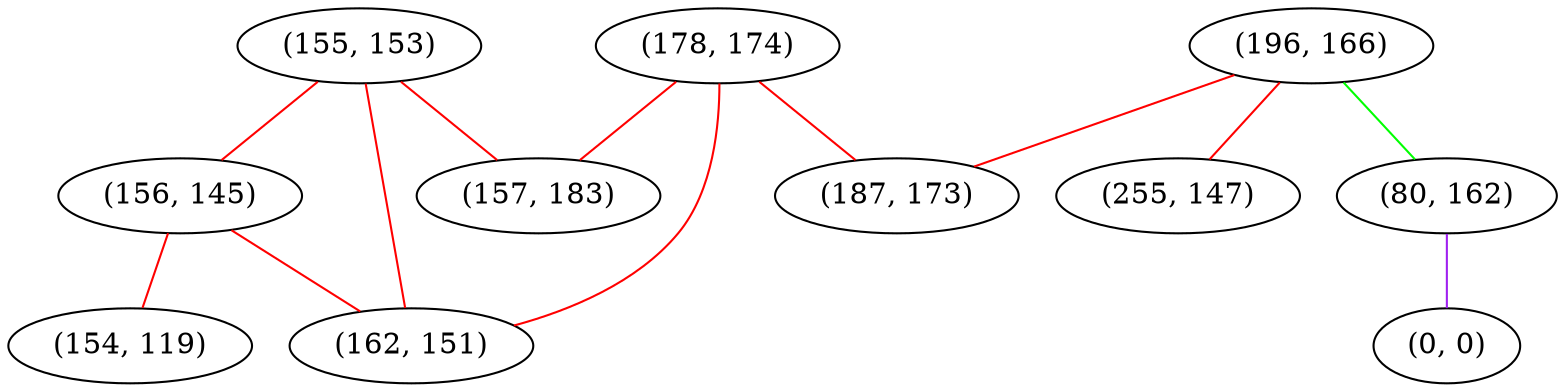 graph "" {
"(155, 153)";
"(156, 145)";
"(196, 166)";
"(154, 119)";
"(255, 147)";
"(178, 174)";
"(80, 162)";
"(0, 0)";
"(187, 173)";
"(162, 151)";
"(157, 183)";
"(155, 153)" -- "(162, 151)"  [color=red, key=0, weight=1];
"(155, 153)" -- "(157, 183)"  [color=red, key=0, weight=1];
"(155, 153)" -- "(156, 145)"  [color=red, key=0, weight=1];
"(156, 145)" -- "(162, 151)"  [color=red, key=0, weight=1];
"(156, 145)" -- "(154, 119)"  [color=red, key=0, weight=1];
"(196, 166)" -- "(255, 147)"  [color=red, key=0, weight=1];
"(196, 166)" -- "(80, 162)"  [color=green, key=0, weight=2];
"(196, 166)" -- "(187, 173)"  [color=red, key=0, weight=1];
"(178, 174)" -- "(162, 151)"  [color=red, key=0, weight=1];
"(178, 174)" -- "(157, 183)"  [color=red, key=0, weight=1];
"(178, 174)" -- "(187, 173)"  [color=red, key=0, weight=1];
"(80, 162)" -- "(0, 0)"  [color=purple, key=0, weight=4];
}
